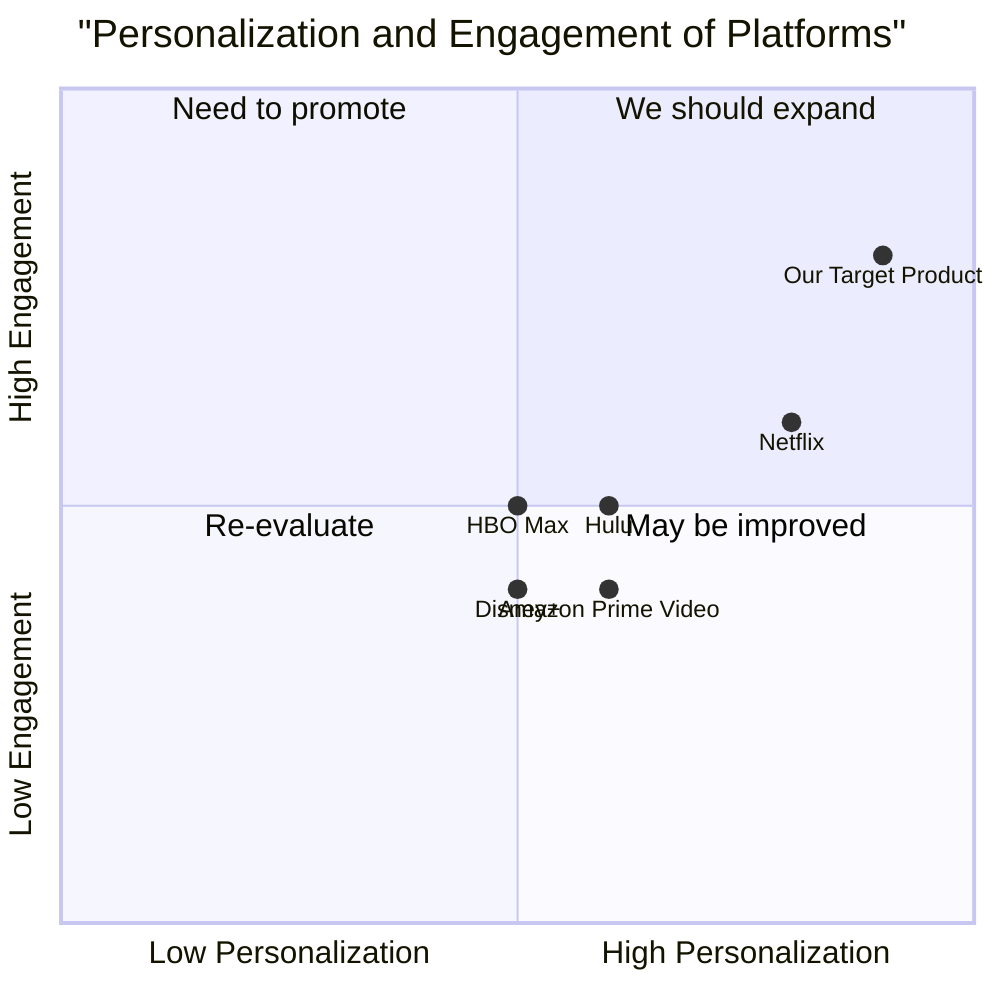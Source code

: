 quadrantChart
    title "Personalization and Engagement of Platforms"
    x-axis "Low Personalization" --> "High Personalization"
    y-axis "Low Engagement" --> "High Engagement"
    quadrant-1 "We should expand"
    quadrant-2 "Need to promote"
    quadrant-3 "Re-evaluate"
    quadrant-4 "May be improved"
    "Netflix": [0.8, 0.6]
    "Amazon Prime Video": [0.6, 0.4]
    "Hulu": [0.6, 0.5]
    "Disney+": [0.5, 0.4]
    "HBO Max": [0.5, 0.5]
    "Our Target Product": [0.9, 0.8]